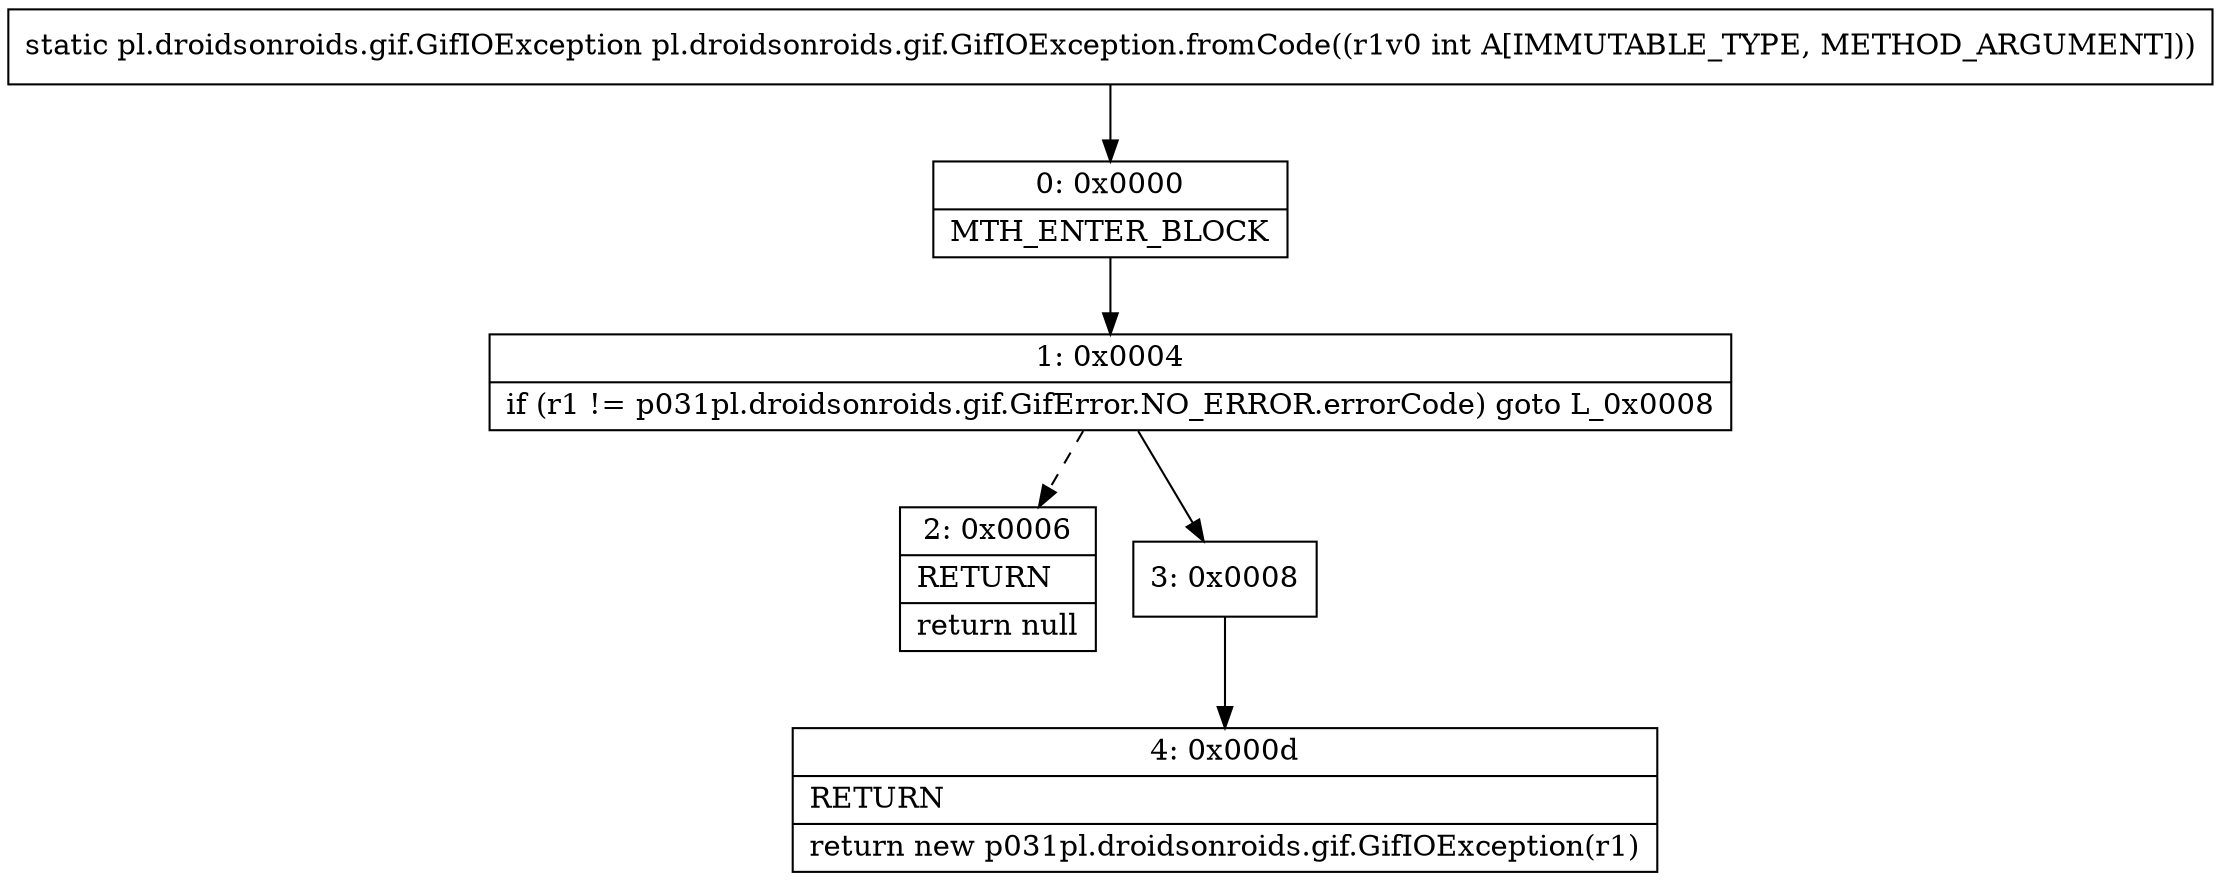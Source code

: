 digraph "CFG forpl.droidsonroids.gif.GifIOException.fromCode(I)Lpl\/droidsonroids\/gif\/GifIOException;" {
Node_0 [shape=record,label="{0\:\ 0x0000|MTH_ENTER_BLOCK\l}"];
Node_1 [shape=record,label="{1\:\ 0x0004|if (r1 != p031pl.droidsonroids.gif.GifError.NO_ERROR.errorCode) goto L_0x0008\l}"];
Node_2 [shape=record,label="{2\:\ 0x0006|RETURN\l|return null\l}"];
Node_3 [shape=record,label="{3\:\ 0x0008}"];
Node_4 [shape=record,label="{4\:\ 0x000d|RETURN\l|return new p031pl.droidsonroids.gif.GifIOException(r1)\l}"];
MethodNode[shape=record,label="{static pl.droidsonroids.gif.GifIOException pl.droidsonroids.gif.GifIOException.fromCode((r1v0 int A[IMMUTABLE_TYPE, METHOD_ARGUMENT])) }"];
MethodNode -> Node_0;
Node_0 -> Node_1;
Node_1 -> Node_2[style=dashed];
Node_1 -> Node_3;
Node_3 -> Node_4;
}

